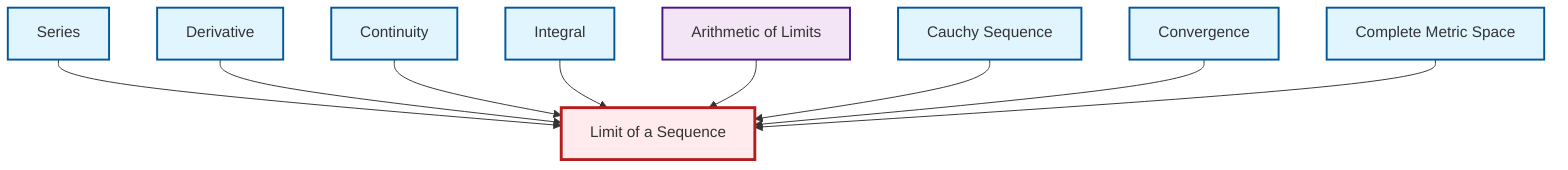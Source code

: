 graph TD
    classDef definition fill:#e1f5fe,stroke:#01579b,stroke-width:2px
    classDef theorem fill:#f3e5f5,stroke:#4a148c,stroke-width:2px
    classDef axiom fill:#fff3e0,stroke:#e65100,stroke-width:2px
    classDef example fill:#e8f5e9,stroke:#1b5e20,stroke-width:2px
    classDef current fill:#ffebee,stroke:#b71c1c,stroke-width:3px
    def-cauchy-sequence["Cauchy Sequence"]:::definition
    def-integral["Integral"]:::definition
    def-convergence["Convergence"]:::definition
    def-continuity["Continuity"]:::definition
    def-derivative["Derivative"]:::definition
    def-series["Series"]:::definition
    thm-limit-arithmetic["Arithmetic of Limits"]:::theorem
    def-limit["Limit of a Sequence"]:::definition
    def-complete-metric-space["Complete Metric Space"]:::definition
    def-series --> def-limit
    def-derivative --> def-limit
    def-continuity --> def-limit
    def-integral --> def-limit
    thm-limit-arithmetic --> def-limit
    def-cauchy-sequence --> def-limit
    def-convergence --> def-limit
    def-complete-metric-space --> def-limit
    class def-limit current